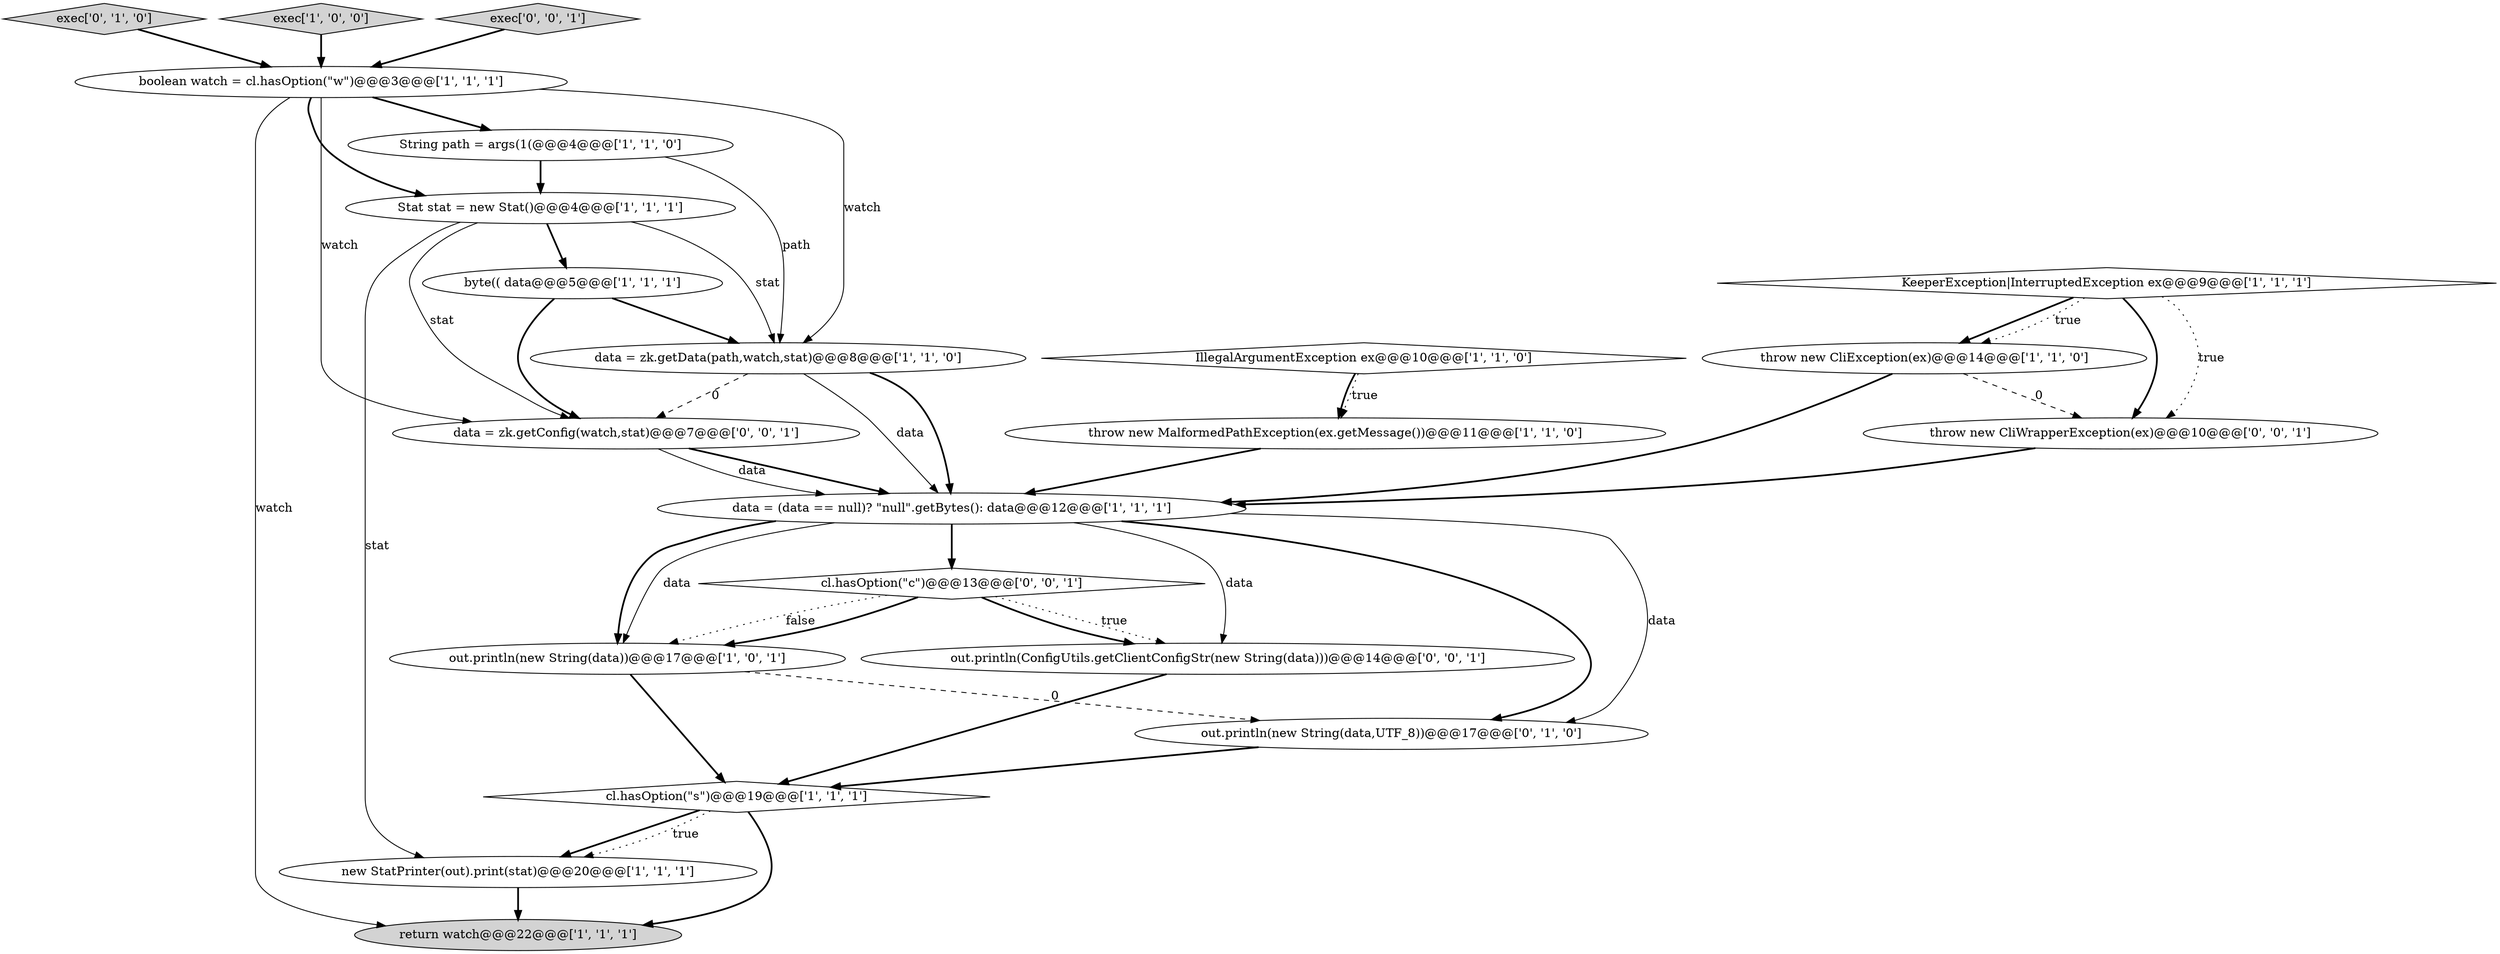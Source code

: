 digraph {
0 [style = filled, label = "KeeperException|InterruptedException ex@@@9@@@['1', '1', '1']", fillcolor = white, shape = diamond image = "AAA0AAABBB1BBB"];
8 [style = filled, label = "String path = args(1(@@@4@@@['1', '1', '0']", fillcolor = white, shape = ellipse image = "AAA0AAABBB1BBB"];
15 [style = filled, label = "exec['0', '1', '0']", fillcolor = lightgray, shape = diamond image = "AAA0AAABBB2BBB"];
18 [style = filled, label = "throw new CliWrapperException(ex)@@@10@@@['0', '0', '1']", fillcolor = white, shape = ellipse image = "AAA0AAABBB3BBB"];
6 [style = filled, label = "exec['1', '0', '0']", fillcolor = lightgray, shape = diamond image = "AAA0AAABBB1BBB"];
7 [style = filled, label = "throw new CliException(ex)@@@14@@@['1', '1', '0']", fillcolor = white, shape = ellipse image = "AAA0AAABBB1BBB"];
3 [style = filled, label = "boolean watch = cl.hasOption(\"w\")@@@3@@@['1', '1', '1']", fillcolor = white, shape = ellipse image = "AAA0AAABBB1BBB"];
17 [style = filled, label = "data = zk.getConfig(watch,stat)@@@7@@@['0', '0', '1']", fillcolor = white, shape = ellipse image = "AAA0AAABBB3BBB"];
5 [style = filled, label = "out.println(new String(data))@@@17@@@['1', '0', '1']", fillcolor = white, shape = ellipse image = "AAA0AAABBB1BBB"];
13 [style = filled, label = "data = (data == null)? \"null\".getBytes(): data@@@12@@@['1', '1', '1']", fillcolor = white, shape = ellipse image = "AAA0AAABBB1BBB"];
12 [style = filled, label = "Stat stat = new Stat()@@@4@@@['1', '1', '1']", fillcolor = white, shape = ellipse image = "AAA0AAABBB1BBB"];
10 [style = filled, label = "data = zk.getData(path,watch,stat)@@@8@@@['1', '1', '0']", fillcolor = white, shape = ellipse image = "AAA0AAABBB1BBB"];
4 [style = filled, label = "new StatPrinter(out).print(stat)@@@20@@@['1', '1', '1']", fillcolor = white, shape = ellipse image = "AAA0AAABBB1BBB"];
21 [style = filled, label = "cl.hasOption(\"c\")@@@13@@@['0', '0', '1']", fillcolor = white, shape = diamond image = "AAA0AAABBB3BBB"];
14 [style = filled, label = "byte(( data@@@5@@@['1', '1', '1']", fillcolor = white, shape = ellipse image = "AAA0AAABBB1BBB"];
9 [style = filled, label = "cl.hasOption(\"s\")@@@19@@@['1', '1', '1']", fillcolor = white, shape = diamond image = "AAA0AAABBB1BBB"];
19 [style = filled, label = "exec['0', '0', '1']", fillcolor = lightgray, shape = diamond image = "AAA0AAABBB3BBB"];
16 [style = filled, label = "out.println(new String(data,UTF_8))@@@17@@@['0', '1', '0']", fillcolor = white, shape = ellipse image = "AAA1AAABBB2BBB"];
2 [style = filled, label = "return watch@@@22@@@['1', '1', '1']", fillcolor = lightgray, shape = ellipse image = "AAA0AAABBB1BBB"];
20 [style = filled, label = "out.println(ConfigUtils.getClientConfigStr(new String(data)))@@@14@@@['0', '0', '1']", fillcolor = white, shape = ellipse image = "AAA0AAABBB3BBB"];
1 [style = filled, label = "throw new MalformedPathException(ex.getMessage())@@@11@@@['1', '1', '0']", fillcolor = white, shape = ellipse image = "AAA0AAABBB1BBB"];
11 [style = filled, label = "IllegalArgumentException ex@@@10@@@['1', '1', '0']", fillcolor = white, shape = diamond image = "AAA0AAABBB1BBB"];
19->3 [style = bold, label=""];
13->20 [style = solid, label="data"];
14->17 [style = bold, label=""];
5->16 [style = dashed, label="0"];
13->16 [style = solid, label="data"];
8->12 [style = bold, label=""];
9->4 [style = bold, label=""];
13->21 [style = bold, label=""];
0->7 [style = bold, label=""];
12->14 [style = bold, label=""];
0->7 [style = dotted, label="true"];
10->17 [style = dashed, label="0"];
9->2 [style = bold, label=""];
18->13 [style = bold, label=""];
11->1 [style = bold, label=""];
12->17 [style = solid, label="stat"];
5->9 [style = bold, label=""];
3->2 [style = solid, label="watch"];
21->20 [style = dotted, label="true"];
4->2 [style = bold, label=""];
7->13 [style = bold, label=""];
3->17 [style = solid, label="watch"];
21->20 [style = bold, label=""];
10->13 [style = bold, label=""];
3->12 [style = bold, label=""];
13->16 [style = bold, label=""];
11->1 [style = dotted, label="true"];
17->13 [style = bold, label=""];
9->4 [style = dotted, label="true"];
6->3 [style = bold, label=""];
21->5 [style = bold, label=""];
3->8 [style = bold, label=""];
8->10 [style = solid, label="path"];
15->3 [style = bold, label=""];
0->18 [style = dotted, label="true"];
13->5 [style = solid, label="data"];
3->10 [style = solid, label="watch"];
17->13 [style = solid, label="data"];
20->9 [style = bold, label=""];
12->10 [style = solid, label="stat"];
14->10 [style = bold, label=""];
10->13 [style = solid, label="data"];
12->4 [style = solid, label="stat"];
0->18 [style = bold, label=""];
13->5 [style = bold, label=""];
21->5 [style = dotted, label="false"];
7->18 [style = dashed, label="0"];
1->13 [style = bold, label=""];
16->9 [style = bold, label=""];
}
